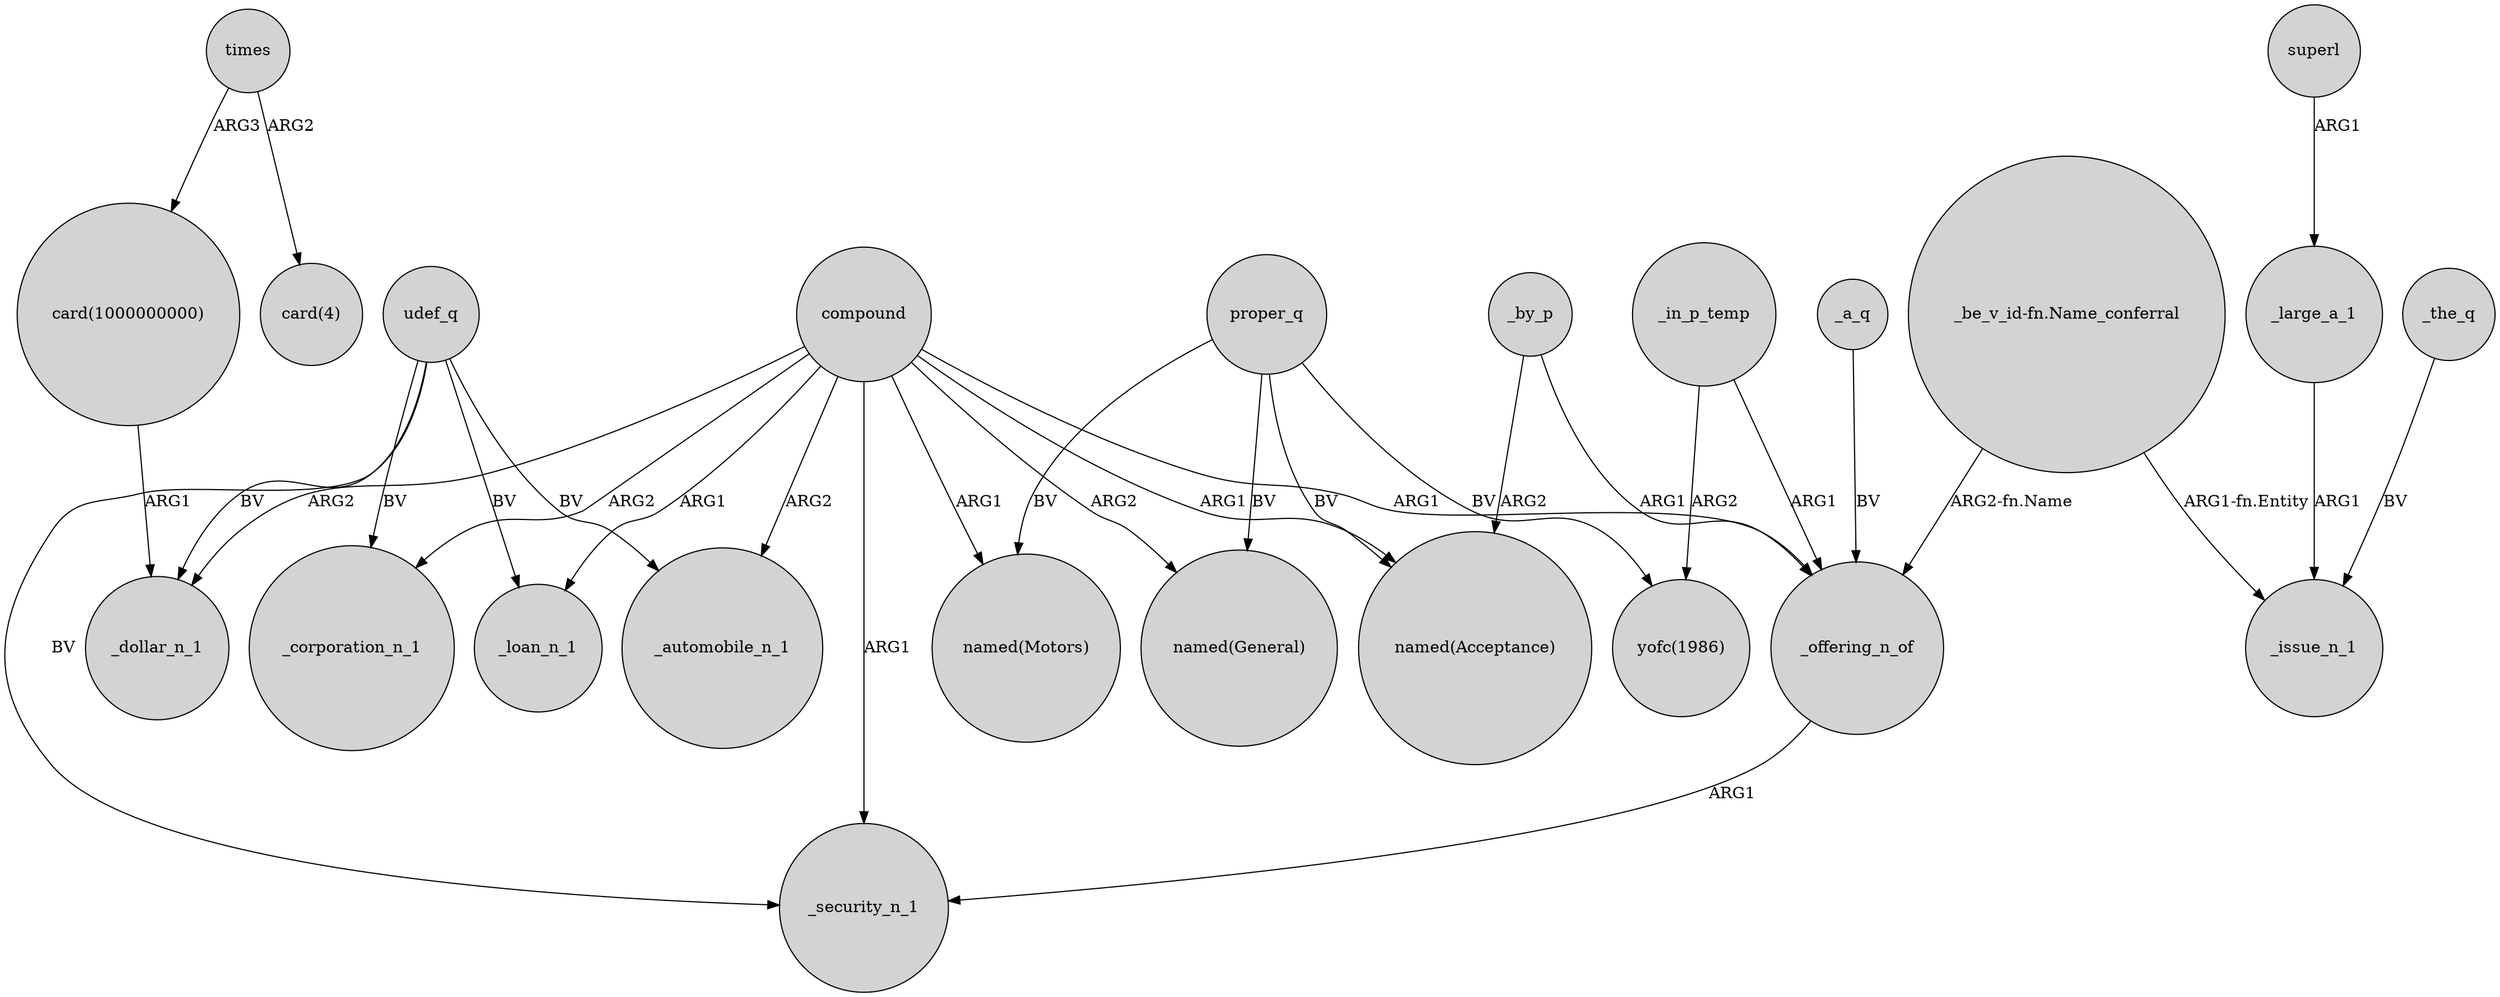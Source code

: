 digraph {
	node [shape=circle style=filled]
	_a_q -> _offering_n_of [label=BV]
	"card(1000000000)" -> _dollar_n_1 [label=ARG1]
	_offering_n_of -> _security_n_1 [label=ARG1]
	proper_q -> "yofc(1986)" [label=BV]
	_in_p_temp -> "yofc(1986)" [label=ARG2]
	superl -> _large_a_1 [label=ARG1]
	udef_q -> _loan_n_1 [label=BV]
	compound -> _offering_n_of [label=ARG1]
	compound -> _dollar_n_1 [label=ARG2]
	udef_q -> _security_n_1 [label=BV]
	times -> "card(1000000000)" [label=ARG3]
	udef_q -> _automobile_n_1 [label=BV]
	proper_q -> "named(Acceptance)" [label=BV]
	compound -> "named(Motors)" [label=ARG1]
	times -> "card(4)" [label=ARG2]
	compound -> _security_n_1 [label=ARG1]
	compound -> _loan_n_1 [label=ARG1]
	udef_q -> _dollar_n_1 [label=BV]
	_large_a_1 -> _issue_n_1 [label=ARG1]
	"_be_v_id-fn.Name_conferral" -> _issue_n_1 [label="ARG1-fn.Entity"]
	proper_q -> "named(General)" [label=BV]
	compound -> _corporation_n_1 [label=ARG2]
	udef_q -> _corporation_n_1 [label=BV]
	compound -> "named(Acceptance)" [label=ARG1]
	compound -> _automobile_n_1 [label=ARG2]
	"_be_v_id-fn.Name_conferral" -> _offering_n_of [label="ARG2-fn.Name"]
	proper_q -> "named(Motors)" [label=BV]
	_by_p -> "named(Acceptance)" [label=ARG2]
	_in_p_temp -> _offering_n_of [label=ARG1]
	compound -> "named(General)" [label=ARG2]
	_by_p -> _offering_n_of [label=ARG1]
	_the_q -> _issue_n_1 [label=BV]
}
